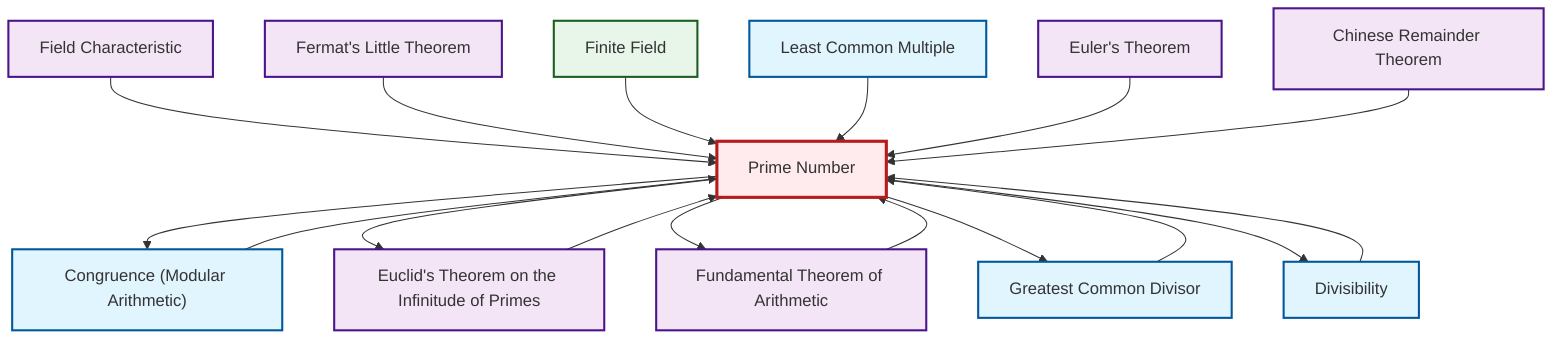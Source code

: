 graph TD
    classDef definition fill:#e1f5fe,stroke:#01579b,stroke-width:2px
    classDef theorem fill:#f3e5f5,stroke:#4a148c,stroke-width:2px
    classDef axiom fill:#fff3e0,stroke:#e65100,stroke-width:2px
    classDef example fill:#e8f5e9,stroke:#1b5e20,stroke-width:2px
    classDef current fill:#ffebee,stroke:#b71c1c,stroke-width:3px
    def-lcm["Least Common Multiple"]:::definition
    thm-euclid-infinitude-primes["Euclid's Theorem on the Infinitude of Primes"]:::theorem
    def-gcd["Greatest Common Divisor"]:::definition
    def-congruence["Congruence (Modular Arithmetic)"]:::definition
    thm-fermat-little["Fermat's Little Theorem"]:::theorem
    def-divisibility["Divisibility"]:::definition
    ex-finite-field["Finite Field"]:::example
    def-prime["Prime Number"]:::definition
    thm-fundamental-arithmetic["Fundamental Theorem of Arithmetic"]:::theorem
    thm-chinese-remainder["Chinese Remainder Theorem"]:::theorem
    thm-field-characteristic["Field Characteristic"]:::theorem
    thm-euler["Euler's Theorem"]:::theorem
    def-prime --> def-congruence
    thm-field-characteristic --> def-prime
    thm-fermat-little --> def-prime
    ex-finite-field --> def-prime
    thm-euclid-infinitude-primes --> def-prime
    thm-fundamental-arithmetic --> def-prime
    def-lcm --> def-prime
    thm-euler --> def-prime
    def-prime --> thm-euclid-infinitude-primes
    def-gcd --> def-prime
    def-prime --> thm-fundamental-arithmetic
    def-prime --> def-gcd
    def-prime --> def-divisibility
    def-congruence --> def-prime
    thm-chinese-remainder --> def-prime
    def-divisibility --> def-prime
    class def-prime current